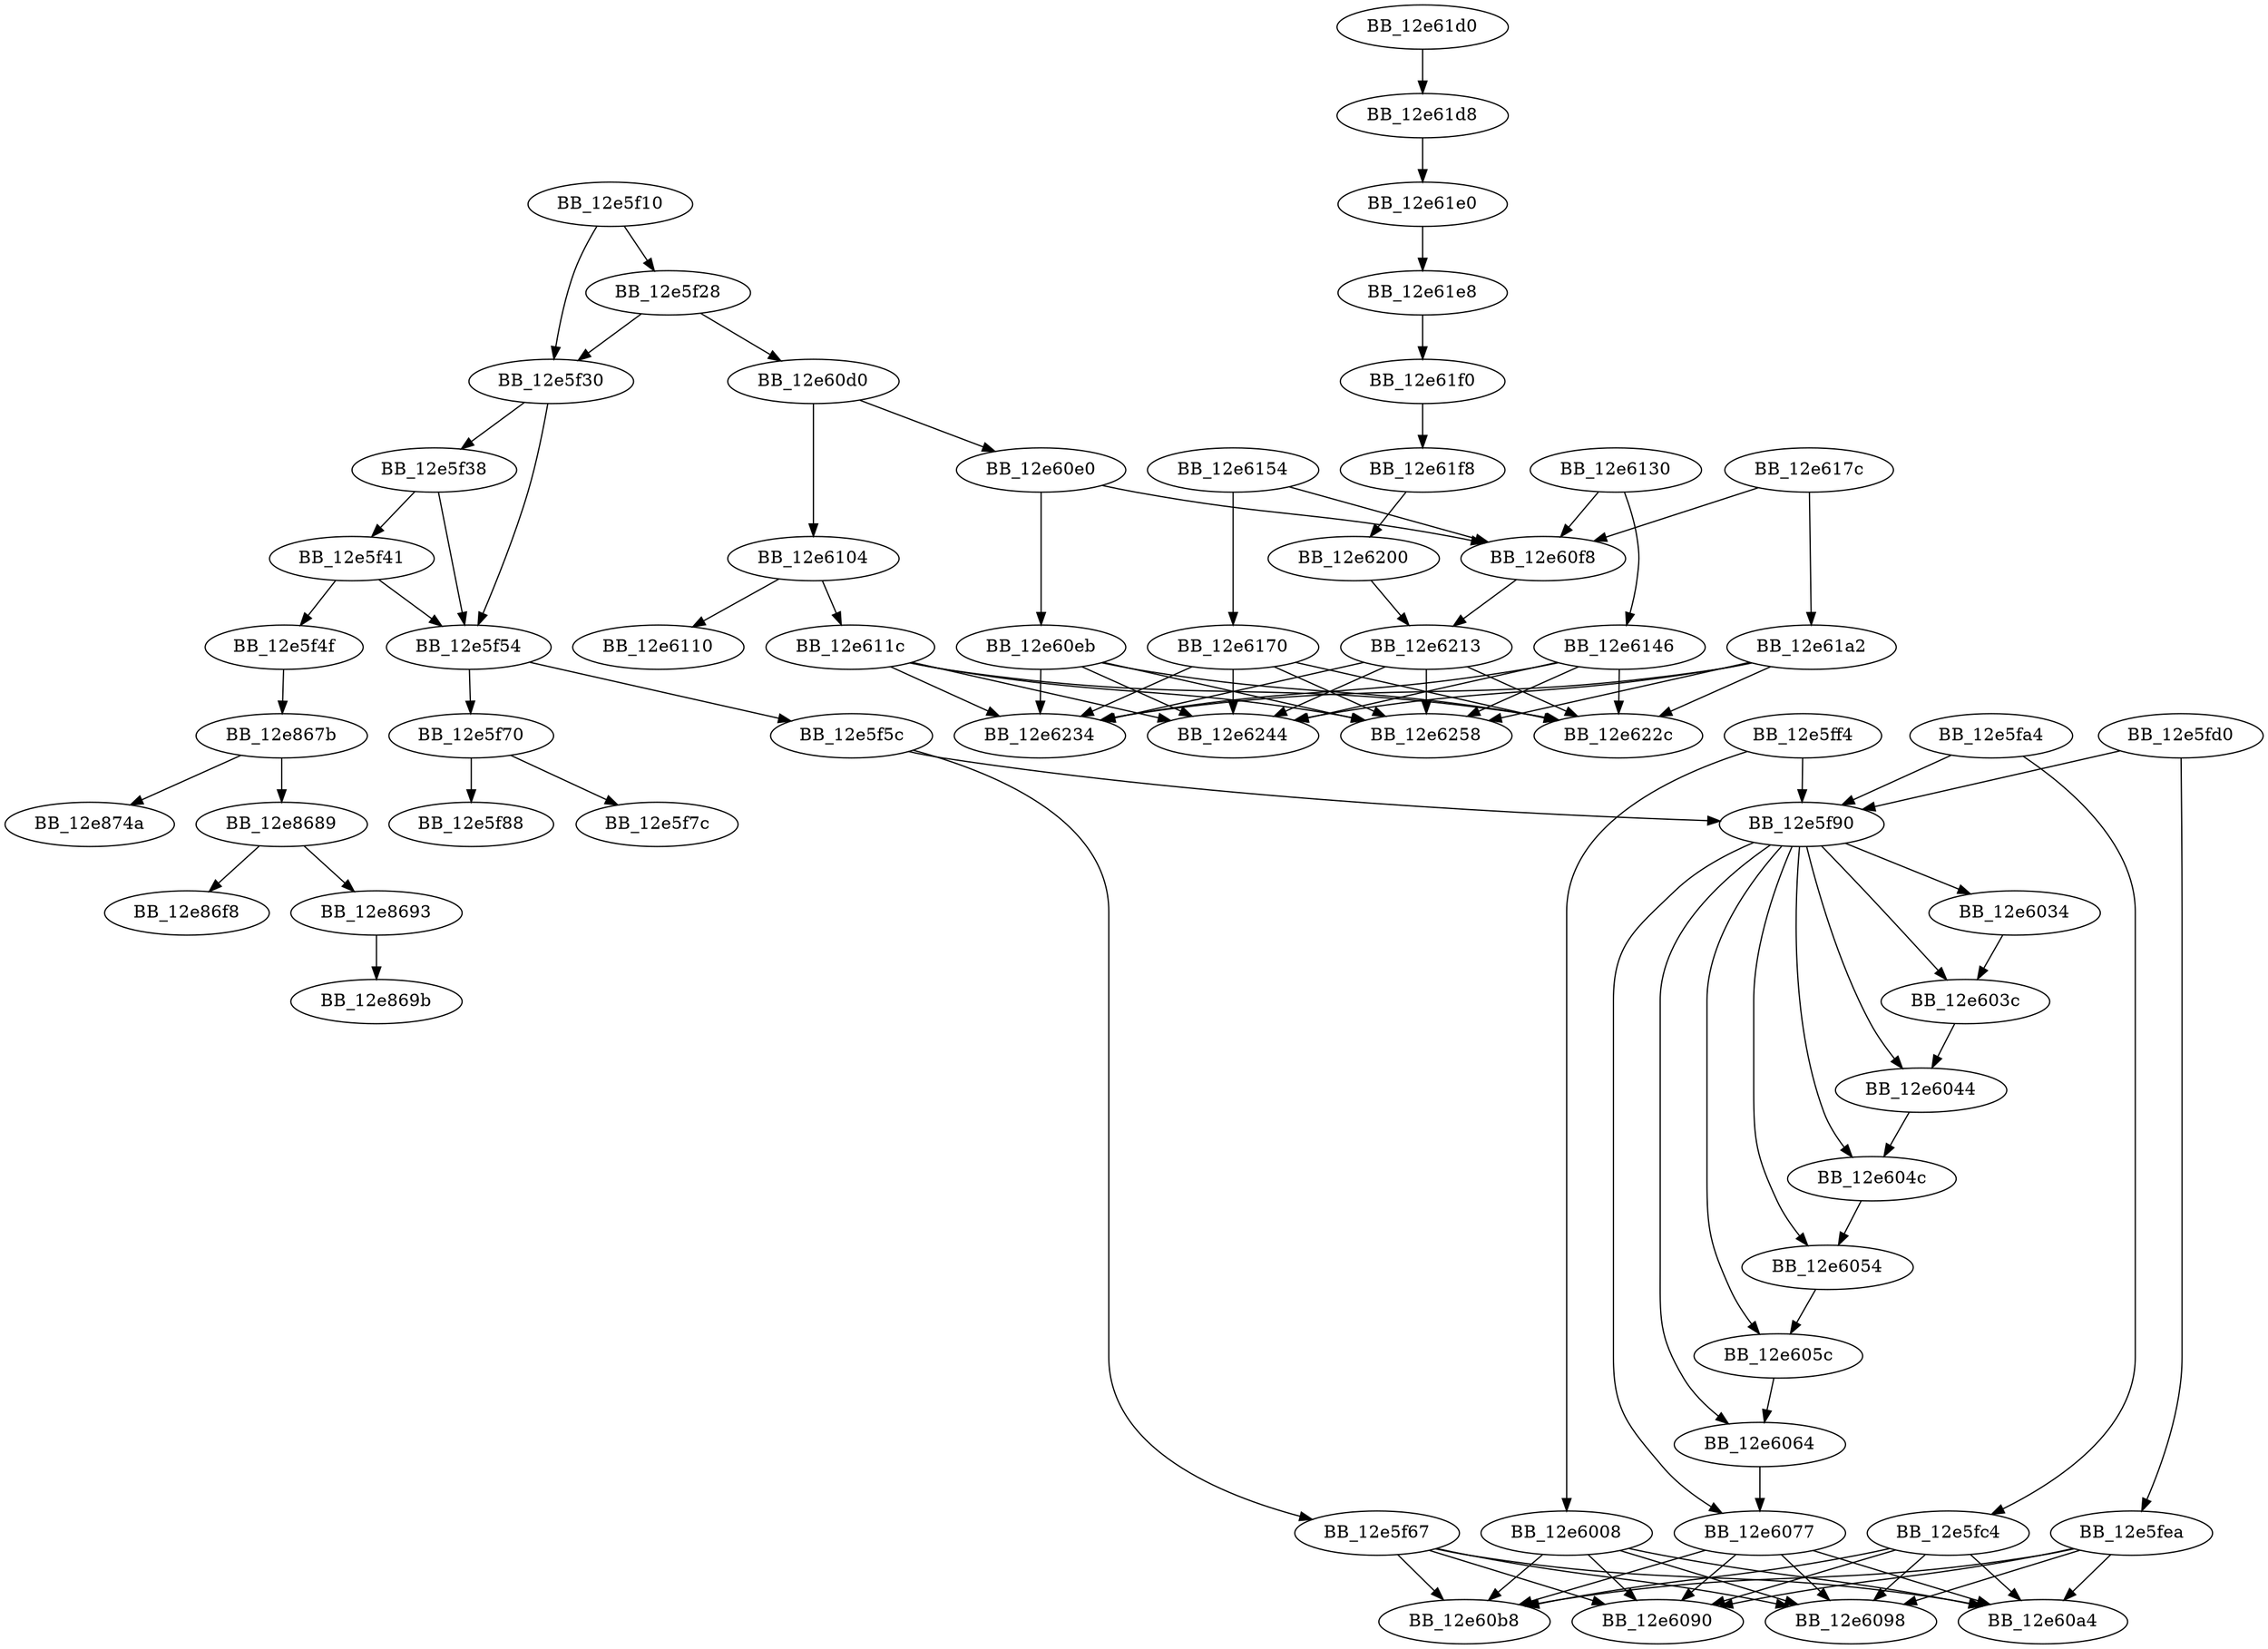 DiGraph _memcpy_0{
BB_12e5f10->BB_12e5f28
BB_12e5f10->BB_12e5f30
BB_12e5f28->BB_12e5f30
BB_12e5f28->BB_12e60d0
BB_12e5f30->BB_12e5f38
BB_12e5f30->BB_12e5f54
BB_12e5f38->BB_12e5f41
BB_12e5f38->BB_12e5f54
BB_12e5f41->BB_12e5f4f
BB_12e5f41->BB_12e5f54
BB_12e5f4f->BB_12e867b
BB_12e5f54->BB_12e5f5c
BB_12e5f54->BB_12e5f70
BB_12e5f5c->BB_12e5f67
BB_12e5f5c->BB_12e5f90
BB_12e5f67->BB_12e6090
BB_12e5f67->BB_12e6098
BB_12e5f67->BB_12e60a4
BB_12e5f67->BB_12e60b8
BB_12e5f70->BB_12e5f7c
BB_12e5f70->BB_12e5f88
BB_12e5f90->BB_12e6034
BB_12e5f90->BB_12e603c
BB_12e5f90->BB_12e6044
BB_12e5f90->BB_12e604c
BB_12e5f90->BB_12e6054
BB_12e5f90->BB_12e605c
BB_12e5f90->BB_12e6064
BB_12e5f90->BB_12e6077
BB_12e5fa4->BB_12e5f90
BB_12e5fa4->BB_12e5fc4
BB_12e5fc4->BB_12e6090
BB_12e5fc4->BB_12e6098
BB_12e5fc4->BB_12e60a4
BB_12e5fc4->BB_12e60b8
BB_12e5fd0->BB_12e5f90
BB_12e5fd0->BB_12e5fea
BB_12e5fea->BB_12e6090
BB_12e5fea->BB_12e6098
BB_12e5fea->BB_12e60a4
BB_12e5fea->BB_12e60b8
BB_12e5ff4->BB_12e5f90
BB_12e5ff4->BB_12e6008
BB_12e6008->BB_12e6090
BB_12e6008->BB_12e6098
BB_12e6008->BB_12e60a4
BB_12e6008->BB_12e60b8
BB_12e6034->BB_12e603c
BB_12e603c->BB_12e6044
BB_12e6044->BB_12e604c
BB_12e604c->BB_12e6054
BB_12e6054->BB_12e605c
BB_12e605c->BB_12e6064
BB_12e6064->BB_12e6077
BB_12e6077->BB_12e6090
BB_12e6077->BB_12e6098
BB_12e6077->BB_12e60a4
BB_12e6077->BB_12e60b8
BB_12e60d0->BB_12e60e0
BB_12e60d0->BB_12e6104
BB_12e60e0->BB_12e60eb
BB_12e60e0->BB_12e60f8
BB_12e60eb->BB_12e622c
BB_12e60eb->BB_12e6234
BB_12e60eb->BB_12e6244
BB_12e60eb->BB_12e6258
BB_12e60f8->BB_12e6213
BB_12e6104->BB_12e6110
BB_12e6104->BB_12e611c
BB_12e611c->BB_12e622c
BB_12e611c->BB_12e6234
BB_12e611c->BB_12e6244
BB_12e611c->BB_12e6258
BB_12e6130->BB_12e60f8
BB_12e6130->BB_12e6146
BB_12e6146->BB_12e622c
BB_12e6146->BB_12e6234
BB_12e6146->BB_12e6244
BB_12e6146->BB_12e6258
BB_12e6154->BB_12e60f8
BB_12e6154->BB_12e6170
BB_12e6170->BB_12e622c
BB_12e6170->BB_12e6234
BB_12e6170->BB_12e6244
BB_12e6170->BB_12e6258
BB_12e617c->BB_12e60f8
BB_12e617c->BB_12e61a2
BB_12e61a2->BB_12e622c
BB_12e61a2->BB_12e6234
BB_12e61a2->BB_12e6244
BB_12e61a2->BB_12e6258
BB_12e61d0->BB_12e61d8
BB_12e61d8->BB_12e61e0
BB_12e61e0->BB_12e61e8
BB_12e61e8->BB_12e61f0
BB_12e61f0->BB_12e61f8
BB_12e61f8->BB_12e6200
BB_12e6200->BB_12e6213
BB_12e6213->BB_12e622c
BB_12e6213->BB_12e6234
BB_12e6213->BB_12e6244
BB_12e6213->BB_12e6258
BB_12e867b->BB_12e8689
BB_12e867b->BB_12e874a
BB_12e8689->BB_12e8693
BB_12e8689->BB_12e86f8
BB_12e8693->BB_12e869b
}
